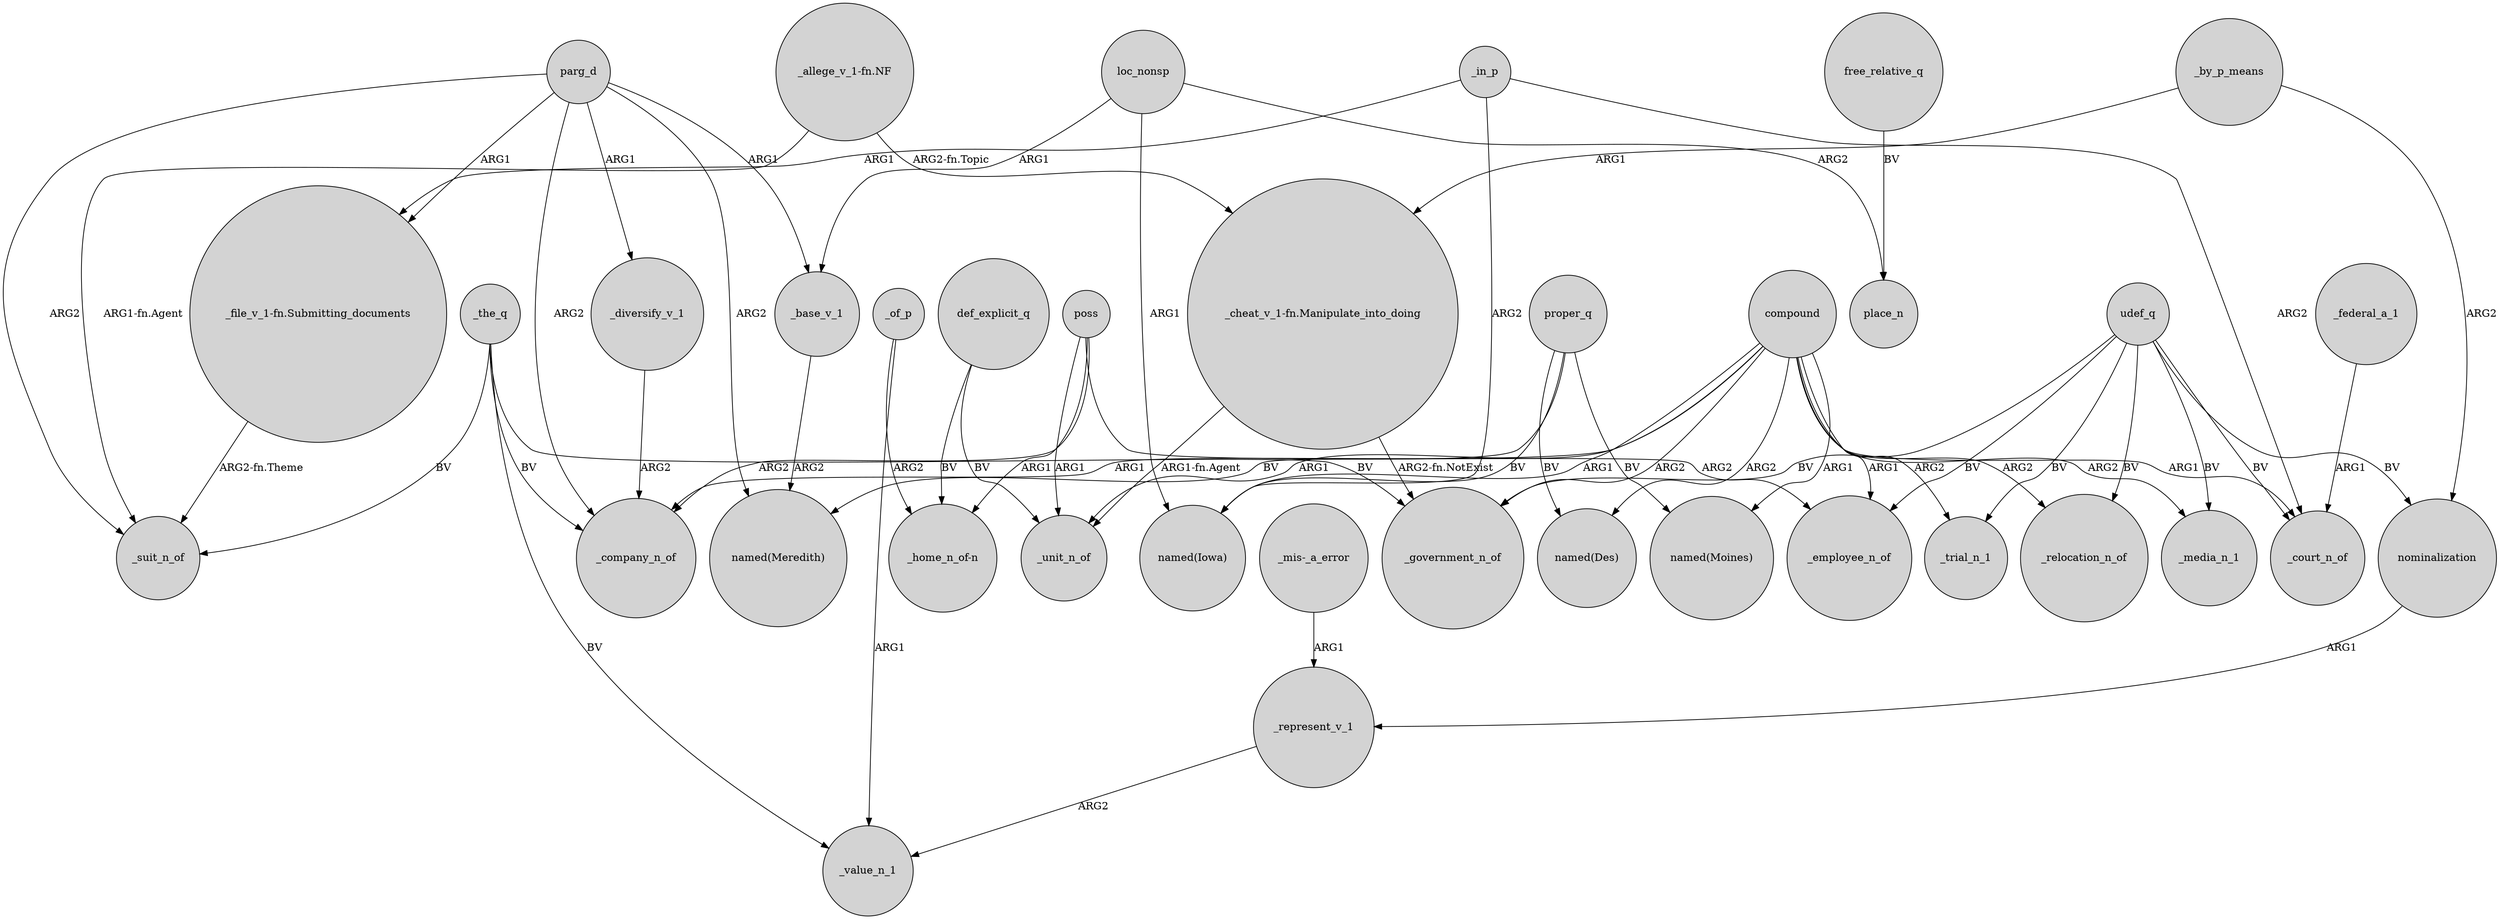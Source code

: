 digraph {
	node [shape=circle style=filled]
	compound -> "named(Moines)" [label=ARG1]
	_by_p_means -> nominalization [label=ARG2]
	udef_q -> _employee_n_of [label=BV]
	_of_p -> "_home_n_of-n" [label=ARG2]
	def_explicit_q -> _unit_n_of [label=BV]
	compound -> _unit_n_of [label=ARG1]
	compound -> _government_n_of [label=ARG2]
	udef_q -> _government_n_of [label=BV]
	poss -> "_home_n_of-n" [label=ARG1]
	udef_q -> _court_n_of [label=BV]
	_the_q -> _suit_n_of [label=BV]
	compound -> "named(Des)" [label=ARG2]
	"_cheat_v_1-fn.Manipulate_into_doing" -> _government_n_of [label="ARG2-fn.NotExist"]
	_by_p_means -> "_cheat_v_1-fn.Manipulate_into_doing" [label=ARG1]
	_of_p -> _value_n_1 [label=ARG1]
	udef_q -> _media_n_1 [label=BV]
	parg_d -> "_file_v_1-fn.Submitting_documents" [label=ARG1]
	compound -> _employee_n_of [label=ARG1]
	proper_q -> "named(Moines)" [label=BV]
	_diversify_v_1 -> _company_n_of [label=ARG2]
	"_file_v_1-fn.Submitting_documents" -> _suit_n_of [label="ARG2-fn.Theme"]
	compound -> _relocation_n_of [label=ARG2]
	_the_q -> _company_n_of [label=BV]
	poss -> _employee_n_of [label=ARG2]
	_in_p -> "_file_v_1-fn.Submitting_documents" [label=ARG1]
	parg_d -> _suit_n_of [label=ARG2]
	"_allege_v_1-fn.NF" -> _suit_n_of [label="ARG1-fn.Agent"]
	compound -> _company_n_of [label=ARG1]
	compound -> _media_n_1 [label=ARG2]
	_in_p -> _court_n_of [label=ARG2]
	poss -> _unit_n_of [label=ARG1]
	"_cheat_v_1-fn.Manipulate_into_doing" -> _unit_n_of [label="ARG1-fn.Agent"]
	_base_v_1 -> "named(Meredith)" [label=ARG2]
	"_mis-_a_error" -> _represent_v_1 [label=ARG1]
	udef_q -> _trial_n_1 [label=BV]
	parg_d -> _company_n_of [label=ARG2]
	"_allege_v_1-fn.NF" -> "_cheat_v_1-fn.Manipulate_into_doing" [label="ARG2-fn.Topic"]
	parg_d -> "named(Meredith)" [label=ARG2]
	udef_q -> nominalization [label=BV]
	compound -> _trial_n_1 [label=ARG2]
	_the_q -> _value_n_1 [label=BV]
	proper_q -> "named(Iowa)" [label=BV]
	def_explicit_q -> "_home_n_of-n" [label=BV]
	udef_q -> _relocation_n_of [label=BV]
	_the_q -> _government_n_of [label=BV]
	loc_nonsp -> _base_v_1 [label=ARG1]
	loc_nonsp -> place_n [label=ARG2]
	parg_d -> _diversify_v_1 [label=ARG1]
	parg_d -> _base_v_1 [label=ARG1]
	poss -> _company_n_of [label=ARG2]
	_federal_a_1 -> _court_n_of [label=ARG1]
	compound -> "named(Iowa)" [label=ARG1]
	proper_q -> "named(Des)" [label=BV]
	_represent_v_1 -> _value_n_1 [label=ARG2]
	free_relative_q -> place_n [label=BV]
	_in_p -> "named(Iowa)" [label=ARG2]
	compound -> _court_n_of [label=ARG1]
	loc_nonsp -> "named(Iowa)" [label=ARG1]
	nominalization -> _represent_v_1 [label=ARG1]
	proper_q -> "named(Meredith)" [label=BV]
}
